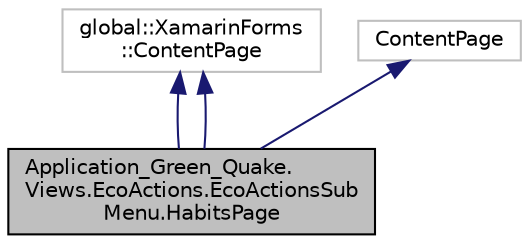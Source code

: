 digraph "Application_Green_Quake.Views.EcoActions.EcoActionsSubMenu.HabitsPage"
{
 // LATEX_PDF_SIZE
  edge [fontname="Helvetica",fontsize="10",labelfontname="Helvetica",labelfontsize="10"];
  node [fontname="Helvetica",fontsize="10",shape=record];
  Node1 [label="Application_Green_Quake.\lViews.EcoActions.EcoActionsSub\lMenu.HabitsPage",height=0.2,width=0.4,color="black", fillcolor="grey75", style="filled", fontcolor="black",tooltip=" "];
  Node2 -> Node1 [dir="back",color="midnightblue",fontsize="10",style="solid",fontname="Helvetica"];
  Node2 [label="global::XamarinForms\l::ContentPage",height=0.2,width=0.4,color="grey75", fillcolor="white", style="filled",tooltip=" "];
  Node2 -> Node1 [dir="back",color="midnightblue",fontsize="10",style="solid",fontname="Helvetica"];
  Node3 -> Node1 [dir="back",color="midnightblue",fontsize="10",style="solid",fontname="Helvetica"];
  Node3 [label="ContentPage",height=0.2,width=0.4,color="grey75", fillcolor="white", style="filled",tooltip=" "];
}
